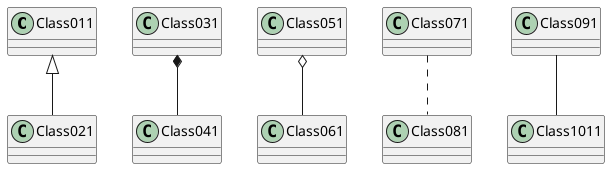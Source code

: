 @startuml test
Class011 <|-- Class021
Class031 *-- Class041
Class051 o-- Class061
Class071 .. Class081
Class091 -- Class1011
@enduml

